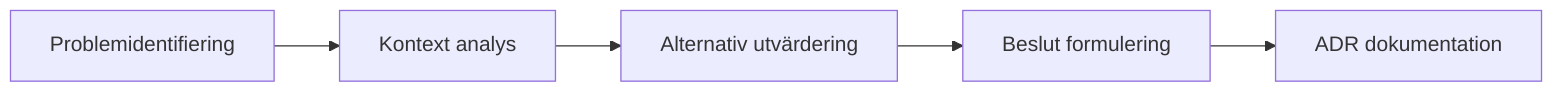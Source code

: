 graph LR
    A[Problemidentifiering] --> B[Kontext analys]
    B --> C[Alternativ utvärdering]
    C --> D[Beslut formulering]
    D --> E[ADR dokumentation]